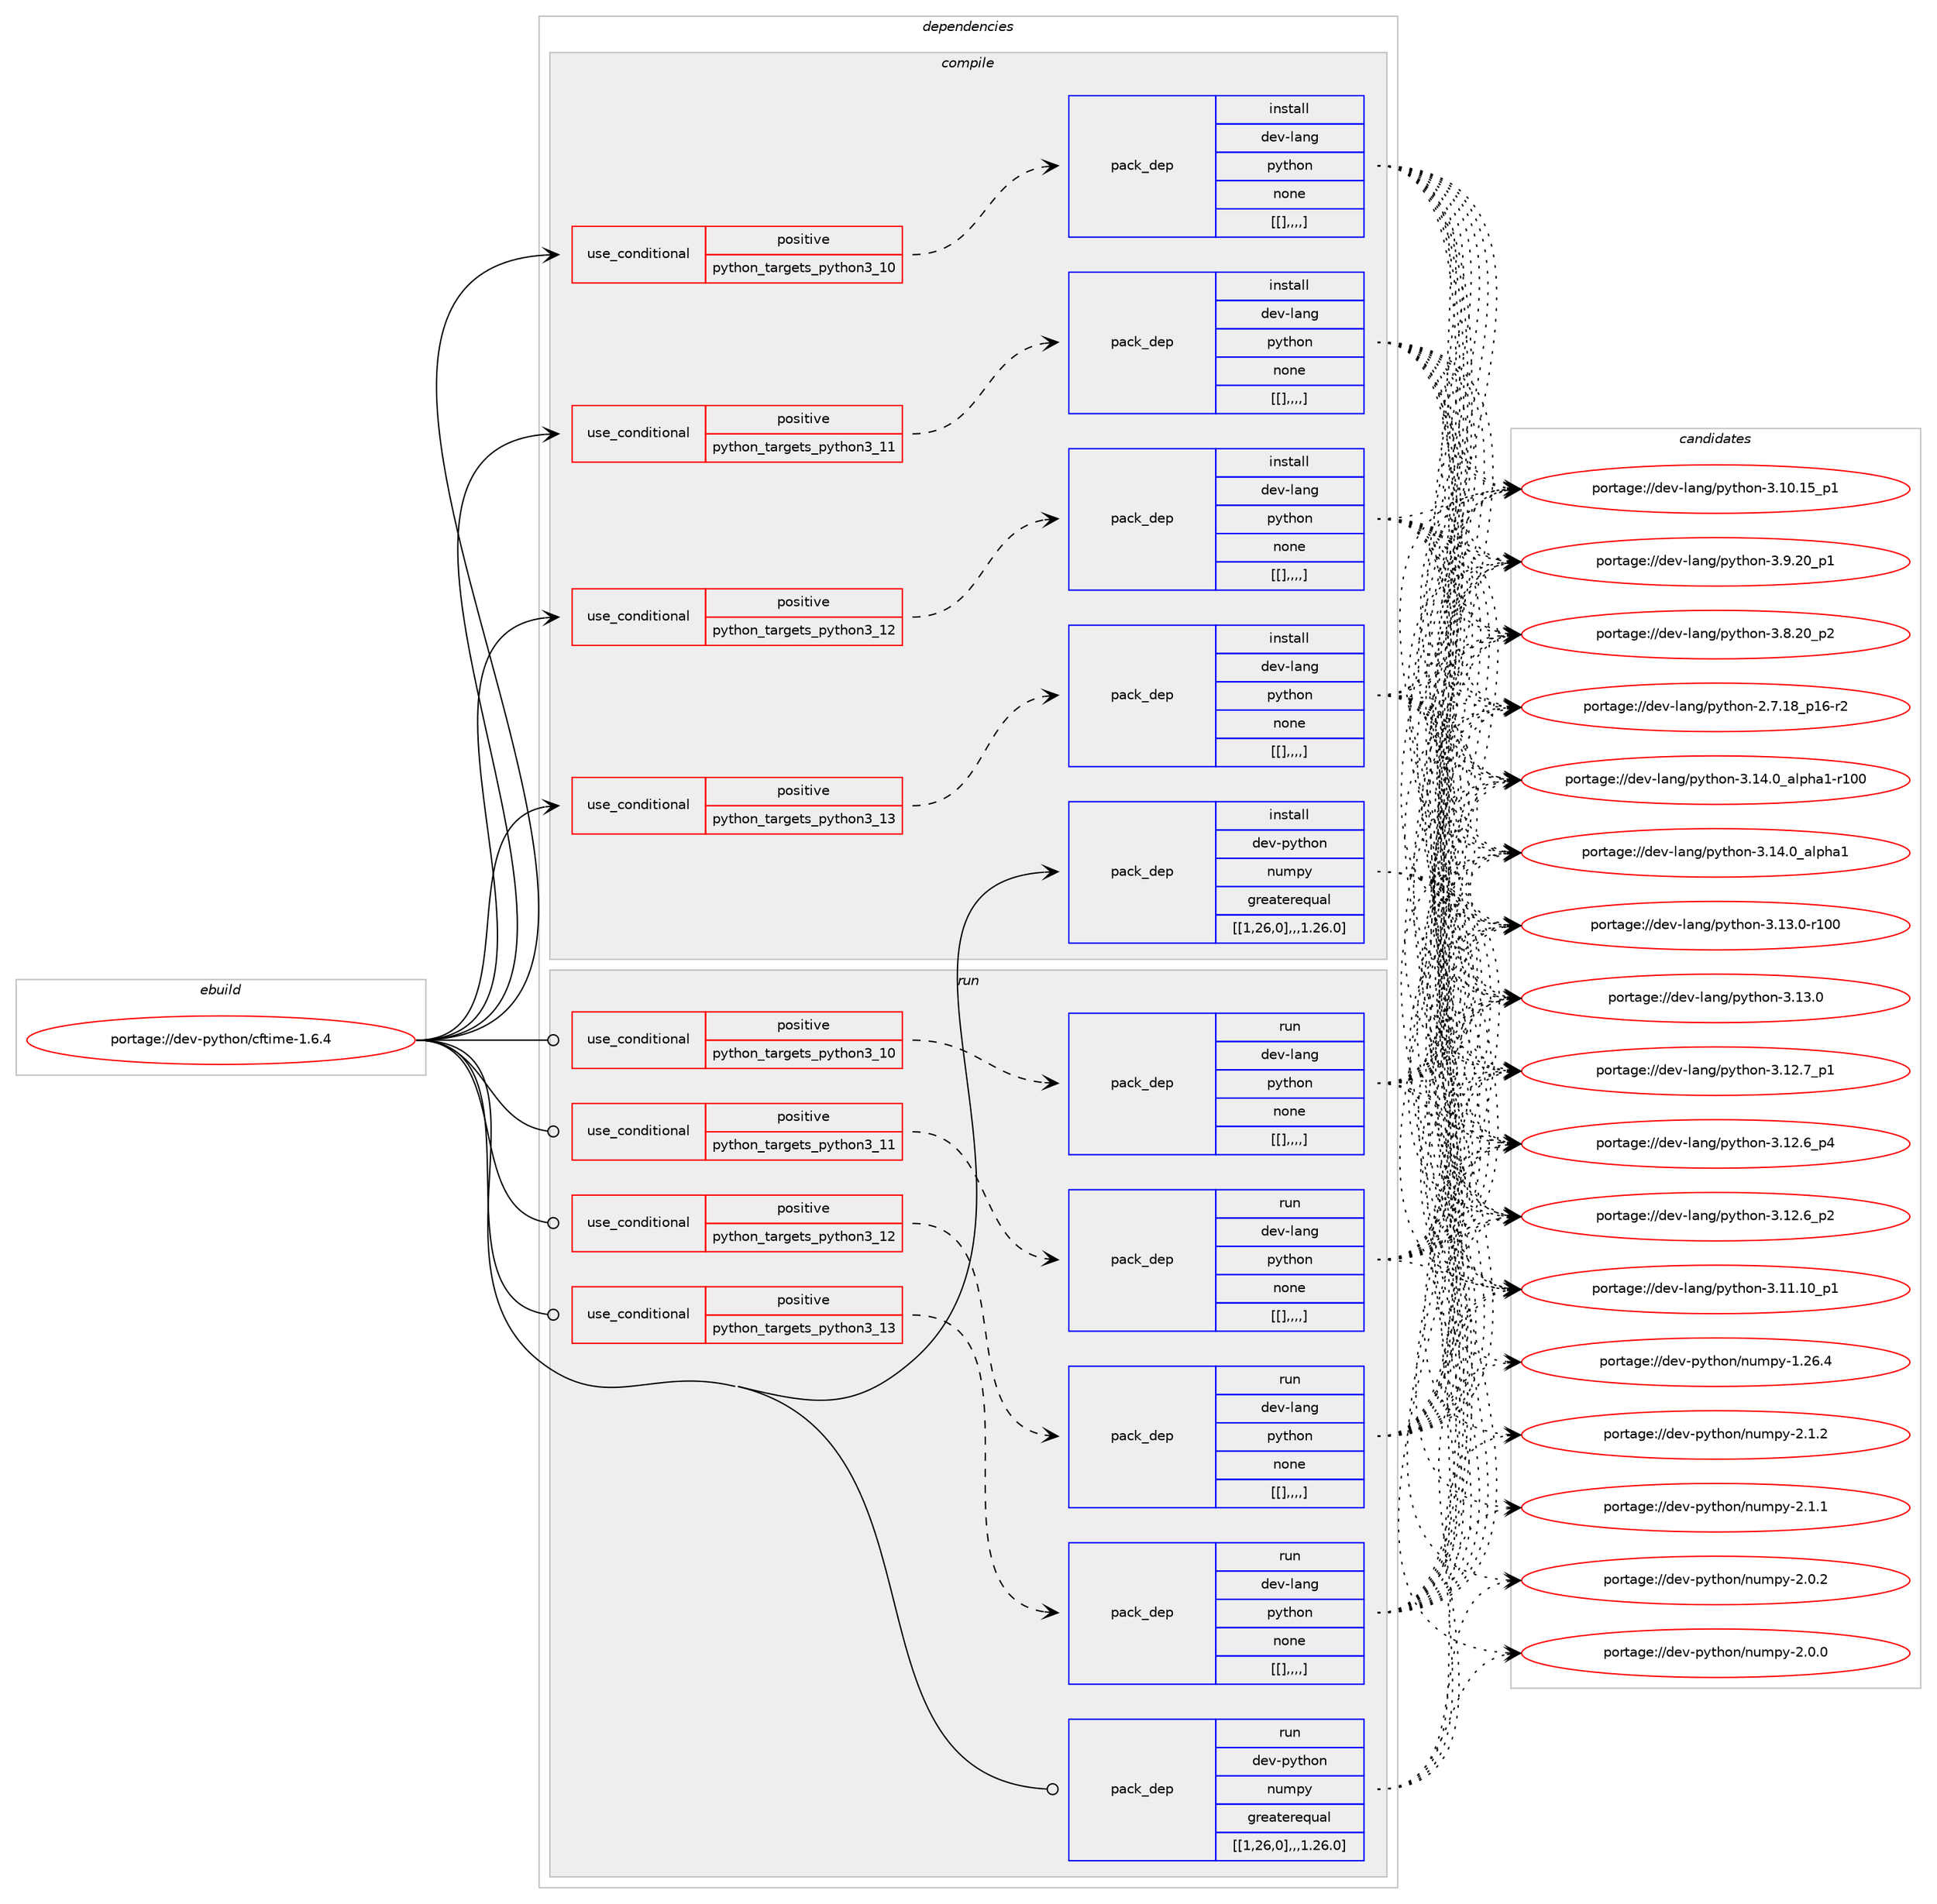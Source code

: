 digraph prolog {

# *************
# Graph options
# *************

newrank=true;
concentrate=true;
compound=true;
graph [rankdir=LR,fontname=Helvetica,fontsize=10,ranksep=1.5];#, ranksep=2.5, nodesep=0.2];
edge  [arrowhead=vee];
node  [fontname=Helvetica,fontsize=10];

# **********
# The ebuild
# **********

subgraph cluster_leftcol {
color=gray;
label=<<i>ebuild</i>>;
id [label="portage://dev-python/cftime-1.6.4", color=red, width=4, href="../dev-python/cftime-1.6.4.svg"];
}

# ****************
# The dependencies
# ****************

subgraph cluster_midcol {
color=gray;
label=<<i>dependencies</i>>;
subgraph cluster_compile {
fillcolor="#eeeeee";
style=filled;
label=<<i>compile</i>>;
subgraph cond33647 {
dependency148740 [label=<<TABLE BORDER="0" CELLBORDER="1" CELLSPACING="0" CELLPADDING="4"><TR><TD ROWSPAN="3" CELLPADDING="10">use_conditional</TD></TR><TR><TD>positive</TD></TR><TR><TD>python_targets_python3_10</TD></TR></TABLE>>, shape=none, color=red];
subgraph pack113788 {
dependency148758 [label=<<TABLE BORDER="0" CELLBORDER="1" CELLSPACING="0" CELLPADDING="4" WIDTH="220"><TR><TD ROWSPAN="6" CELLPADDING="30">pack_dep</TD></TR><TR><TD WIDTH="110">install</TD></TR><TR><TD>dev-lang</TD></TR><TR><TD>python</TD></TR><TR><TD>none</TD></TR><TR><TD>[[],,,,]</TD></TR></TABLE>>, shape=none, color=blue];
}
dependency148740:e -> dependency148758:w [weight=20,style="dashed",arrowhead="vee"];
}
id:e -> dependency148740:w [weight=20,style="solid",arrowhead="vee"];
subgraph cond33657 {
dependency148780 [label=<<TABLE BORDER="0" CELLBORDER="1" CELLSPACING="0" CELLPADDING="4"><TR><TD ROWSPAN="3" CELLPADDING="10">use_conditional</TD></TR><TR><TD>positive</TD></TR><TR><TD>python_targets_python3_11</TD></TR></TABLE>>, shape=none, color=red];
subgraph pack113812 {
dependency148805 [label=<<TABLE BORDER="0" CELLBORDER="1" CELLSPACING="0" CELLPADDING="4" WIDTH="220"><TR><TD ROWSPAN="6" CELLPADDING="30">pack_dep</TD></TR><TR><TD WIDTH="110">install</TD></TR><TR><TD>dev-lang</TD></TR><TR><TD>python</TD></TR><TR><TD>none</TD></TR><TR><TD>[[],,,,]</TD></TR></TABLE>>, shape=none, color=blue];
}
dependency148780:e -> dependency148805:w [weight=20,style="dashed",arrowhead="vee"];
}
id:e -> dependency148780:w [weight=20,style="solid",arrowhead="vee"];
subgraph cond33712 {
dependency148898 [label=<<TABLE BORDER="0" CELLBORDER="1" CELLSPACING="0" CELLPADDING="4"><TR><TD ROWSPAN="3" CELLPADDING="10">use_conditional</TD></TR><TR><TD>positive</TD></TR><TR><TD>python_targets_python3_12</TD></TR></TABLE>>, shape=none, color=red];
subgraph pack113885 {
dependency148932 [label=<<TABLE BORDER="0" CELLBORDER="1" CELLSPACING="0" CELLPADDING="4" WIDTH="220"><TR><TD ROWSPAN="6" CELLPADDING="30">pack_dep</TD></TR><TR><TD WIDTH="110">install</TD></TR><TR><TD>dev-lang</TD></TR><TR><TD>python</TD></TR><TR><TD>none</TD></TR><TR><TD>[[],,,,]</TD></TR></TABLE>>, shape=none, color=blue];
}
dependency148898:e -> dependency148932:w [weight=20,style="dashed",arrowhead="vee"];
}
id:e -> dependency148898:w [weight=20,style="solid",arrowhead="vee"];
subgraph cond33731 {
dependency148959 [label=<<TABLE BORDER="0" CELLBORDER="1" CELLSPACING="0" CELLPADDING="4"><TR><TD ROWSPAN="3" CELLPADDING="10">use_conditional</TD></TR><TR><TD>positive</TD></TR><TR><TD>python_targets_python3_13</TD></TR></TABLE>>, shape=none, color=red];
subgraph pack113911 {
dependency148965 [label=<<TABLE BORDER="0" CELLBORDER="1" CELLSPACING="0" CELLPADDING="4" WIDTH="220"><TR><TD ROWSPAN="6" CELLPADDING="30">pack_dep</TD></TR><TR><TD WIDTH="110">install</TD></TR><TR><TD>dev-lang</TD></TR><TR><TD>python</TD></TR><TR><TD>none</TD></TR><TR><TD>[[],,,,]</TD></TR></TABLE>>, shape=none, color=blue];
}
dependency148959:e -> dependency148965:w [weight=20,style="dashed",arrowhead="vee"];
}
id:e -> dependency148959:w [weight=20,style="solid",arrowhead="vee"];
subgraph pack113928 {
dependency149025 [label=<<TABLE BORDER="0" CELLBORDER="1" CELLSPACING="0" CELLPADDING="4" WIDTH="220"><TR><TD ROWSPAN="6" CELLPADDING="30">pack_dep</TD></TR><TR><TD WIDTH="110">install</TD></TR><TR><TD>dev-python</TD></TR><TR><TD>numpy</TD></TR><TR><TD>greaterequal</TD></TR><TR><TD>[[1,26,0],,,1.26.0]</TD></TR></TABLE>>, shape=none, color=blue];
}
id:e -> dependency149025:w [weight=20,style="solid",arrowhead="vee"];
}
subgraph cluster_compileandrun {
fillcolor="#eeeeee";
style=filled;
label=<<i>compile and run</i>>;
}
subgraph cluster_run {
fillcolor="#eeeeee";
style=filled;
label=<<i>run</i>>;
subgraph cond33767 {
dependency149038 [label=<<TABLE BORDER="0" CELLBORDER="1" CELLSPACING="0" CELLPADDING="4"><TR><TD ROWSPAN="3" CELLPADDING="10">use_conditional</TD></TR><TR><TD>positive</TD></TR><TR><TD>python_targets_python3_10</TD></TR></TABLE>>, shape=none, color=red];
subgraph pack113965 {
dependency149043 [label=<<TABLE BORDER="0" CELLBORDER="1" CELLSPACING="0" CELLPADDING="4" WIDTH="220"><TR><TD ROWSPAN="6" CELLPADDING="30">pack_dep</TD></TR><TR><TD WIDTH="110">run</TD></TR><TR><TD>dev-lang</TD></TR><TR><TD>python</TD></TR><TR><TD>none</TD></TR><TR><TD>[[],,,,]</TD></TR></TABLE>>, shape=none, color=blue];
}
dependency149038:e -> dependency149043:w [weight=20,style="dashed",arrowhead="vee"];
}
id:e -> dependency149038:w [weight=20,style="solid",arrowhead="odot"];
subgraph cond33794 {
dependency149154 [label=<<TABLE BORDER="0" CELLBORDER="1" CELLSPACING="0" CELLPADDING="4"><TR><TD ROWSPAN="3" CELLPADDING="10">use_conditional</TD></TR><TR><TD>positive</TD></TR><TR><TD>python_targets_python3_11</TD></TR></TABLE>>, shape=none, color=red];
subgraph pack114046 {
dependency149210 [label=<<TABLE BORDER="0" CELLBORDER="1" CELLSPACING="0" CELLPADDING="4" WIDTH="220"><TR><TD ROWSPAN="6" CELLPADDING="30">pack_dep</TD></TR><TR><TD WIDTH="110">run</TD></TR><TR><TD>dev-lang</TD></TR><TR><TD>python</TD></TR><TR><TD>none</TD></TR><TR><TD>[[],,,,]</TD></TR></TABLE>>, shape=none, color=blue];
}
dependency149154:e -> dependency149210:w [weight=20,style="dashed",arrowhead="vee"];
}
id:e -> dependency149154:w [weight=20,style="solid",arrowhead="odot"];
subgraph cond33854 {
dependency149280 [label=<<TABLE BORDER="0" CELLBORDER="1" CELLSPACING="0" CELLPADDING="4"><TR><TD ROWSPAN="3" CELLPADDING="10">use_conditional</TD></TR><TR><TD>positive</TD></TR><TR><TD>python_targets_python3_12</TD></TR></TABLE>>, shape=none, color=red];
subgraph pack114125 {
dependency149312 [label=<<TABLE BORDER="0" CELLBORDER="1" CELLSPACING="0" CELLPADDING="4" WIDTH="220"><TR><TD ROWSPAN="6" CELLPADDING="30">pack_dep</TD></TR><TR><TD WIDTH="110">run</TD></TR><TR><TD>dev-lang</TD></TR><TR><TD>python</TD></TR><TR><TD>none</TD></TR><TR><TD>[[],,,,]</TD></TR></TABLE>>, shape=none, color=blue];
}
dependency149280:e -> dependency149312:w [weight=20,style="dashed",arrowhead="vee"];
}
id:e -> dependency149280:w [weight=20,style="solid",arrowhead="odot"];
subgraph cond33882 {
dependency149363 [label=<<TABLE BORDER="0" CELLBORDER="1" CELLSPACING="0" CELLPADDING="4"><TR><TD ROWSPAN="3" CELLPADDING="10">use_conditional</TD></TR><TR><TD>positive</TD></TR><TR><TD>python_targets_python3_13</TD></TR></TABLE>>, shape=none, color=red];
subgraph pack114193 {
dependency149449 [label=<<TABLE BORDER="0" CELLBORDER="1" CELLSPACING="0" CELLPADDING="4" WIDTH="220"><TR><TD ROWSPAN="6" CELLPADDING="30">pack_dep</TD></TR><TR><TD WIDTH="110">run</TD></TR><TR><TD>dev-lang</TD></TR><TR><TD>python</TD></TR><TR><TD>none</TD></TR><TR><TD>[[],,,,]</TD></TR></TABLE>>, shape=none, color=blue];
}
dependency149363:e -> dependency149449:w [weight=20,style="dashed",arrowhead="vee"];
}
id:e -> dependency149363:w [weight=20,style="solid",arrowhead="odot"];
subgraph pack114245 {
dependency149486 [label=<<TABLE BORDER="0" CELLBORDER="1" CELLSPACING="0" CELLPADDING="4" WIDTH="220"><TR><TD ROWSPAN="6" CELLPADDING="30">pack_dep</TD></TR><TR><TD WIDTH="110">run</TD></TR><TR><TD>dev-python</TD></TR><TR><TD>numpy</TD></TR><TR><TD>greaterequal</TD></TR><TR><TD>[[1,26,0],,,1.26.0]</TD></TR></TABLE>>, shape=none, color=blue];
}
id:e -> dependency149486:w [weight=20,style="solid",arrowhead="odot"];
}
}

# **************
# The candidates
# **************

subgraph cluster_choices {
rank=same;
color=gray;
label=<<i>candidates</i>>;

subgraph choice114007 {
color=black;
nodesep=1;
choice100101118451089711010347112121116104111110455146495246489597108112104974945114494848 [label="portage://dev-lang/python-3.14.0_alpha1-r100", color=red, width=4,href="../dev-lang/python-3.14.0_alpha1-r100.svg"];
choice1001011184510897110103471121211161041111104551464952464895971081121049749 [label="portage://dev-lang/python-3.14.0_alpha1", color=red, width=4,href="../dev-lang/python-3.14.0_alpha1.svg"];
choice1001011184510897110103471121211161041111104551464951464845114494848 [label="portage://dev-lang/python-3.13.0-r100", color=red, width=4,href="../dev-lang/python-3.13.0-r100.svg"];
choice10010111845108971101034711212111610411111045514649514648 [label="portage://dev-lang/python-3.13.0", color=red, width=4,href="../dev-lang/python-3.13.0.svg"];
choice100101118451089711010347112121116104111110455146495046559511249 [label="portage://dev-lang/python-3.12.7_p1", color=red, width=4,href="../dev-lang/python-3.12.7_p1.svg"];
choice100101118451089711010347112121116104111110455146495046549511252 [label="portage://dev-lang/python-3.12.6_p4", color=red, width=4,href="../dev-lang/python-3.12.6_p4.svg"];
choice100101118451089711010347112121116104111110455146495046549511250 [label="portage://dev-lang/python-3.12.6_p2", color=red, width=4,href="../dev-lang/python-3.12.6_p2.svg"];
choice10010111845108971101034711212111610411111045514649494649489511249 [label="portage://dev-lang/python-3.11.10_p1", color=red, width=4,href="../dev-lang/python-3.11.10_p1.svg"];
choice10010111845108971101034711212111610411111045514649484649539511249 [label="portage://dev-lang/python-3.10.15_p1", color=red, width=4,href="../dev-lang/python-3.10.15_p1.svg"];
choice100101118451089711010347112121116104111110455146574650489511249 [label="portage://dev-lang/python-3.9.20_p1", color=red, width=4,href="../dev-lang/python-3.9.20_p1.svg"];
choice100101118451089711010347112121116104111110455146564650489511250 [label="portage://dev-lang/python-3.8.20_p2", color=red, width=4,href="../dev-lang/python-3.8.20_p2.svg"];
choice100101118451089711010347112121116104111110455046554649569511249544511450 [label="portage://dev-lang/python-2.7.18_p16-r2", color=red, width=4,href="../dev-lang/python-2.7.18_p16-r2.svg"];
dependency148758:e -> choice100101118451089711010347112121116104111110455146495246489597108112104974945114494848:w [style=dotted,weight="100"];
dependency148758:e -> choice1001011184510897110103471121211161041111104551464952464895971081121049749:w [style=dotted,weight="100"];
dependency148758:e -> choice1001011184510897110103471121211161041111104551464951464845114494848:w [style=dotted,weight="100"];
dependency148758:e -> choice10010111845108971101034711212111610411111045514649514648:w [style=dotted,weight="100"];
dependency148758:e -> choice100101118451089711010347112121116104111110455146495046559511249:w [style=dotted,weight="100"];
dependency148758:e -> choice100101118451089711010347112121116104111110455146495046549511252:w [style=dotted,weight="100"];
dependency148758:e -> choice100101118451089711010347112121116104111110455146495046549511250:w [style=dotted,weight="100"];
dependency148758:e -> choice10010111845108971101034711212111610411111045514649494649489511249:w [style=dotted,weight="100"];
dependency148758:e -> choice10010111845108971101034711212111610411111045514649484649539511249:w [style=dotted,weight="100"];
dependency148758:e -> choice100101118451089711010347112121116104111110455146574650489511249:w [style=dotted,weight="100"];
dependency148758:e -> choice100101118451089711010347112121116104111110455146564650489511250:w [style=dotted,weight="100"];
dependency148758:e -> choice100101118451089711010347112121116104111110455046554649569511249544511450:w [style=dotted,weight="100"];
}
subgraph choice114050 {
color=black;
nodesep=1;
choice100101118451089711010347112121116104111110455146495246489597108112104974945114494848 [label="portage://dev-lang/python-3.14.0_alpha1-r100", color=red, width=4,href="../dev-lang/python-3.14.0_alpha1-r100.svg"];
choice1001011184510897110103471121211161041111104551464952464895971081121049749 [label="portage://dev-lang/python-3.14.0_alpha1", color=red, width=4,href="../dev-lang/python-3.14.0_alpha1.svg"];
choice1001011184510897110103471121211161041111104551464951464845114494848 [label="portage://dev-lang/python-3.13.0-r100", color=red, width=4,href="../dev-lang/python-3.13.0-r100.svg"];
choice10010111845108971101034711212111610411111045514649514648 [label="portage://dev-lang/python-3.13.0", color=red, width=4,href="../dev-lang/python-3.13.0.svg"];
choice100101118451089711010347112121116104111110455146495046559511249 [label="portage://dev-lang/python-3.12.7_p1", color=red, width=4,href="../dev-lang/python-3.12.7_p1.svg"];
choice100101118451089711010347112121116104111110455146495046549511252 [label="portage://dev-lang/python-3.12.6_p4", color=red, width=4,href="../dev-lang/python-3.12.6_p4.svg"];
choice100101118451089711010347112121116104111110455146495046549511250 [label="portage://dev-lang/python-3.12.6_p2", color=red, width=4,href="../dev-lang/python-3.12.6_p2.svg"];
choice10010111845108971101034711212111610411111045514649494649489511249 [label="portage://dev-lang/python-3.11.10_p1", color=red, width=4,href="../dev-lang/python-3.11.10_p1.svg"];
choice10010111845108971101034711212111610411111045514649484649539511249 [label="portage://dev-lang/python-3.10.15_p1", color=red, width=4,href="../dev-lang/python-3.10.15_p1.svg"];
choice100101118451089711010347112121116104111110455146574650489511249 [label="portage://dev-lang/python-3.9.20_p1", color=red, width=4,href="../dev-lang/python-3.9.20_p1.svg"];
choice100101118451089711010347112121116104111110455146564650489511250 [label="portage://dev-lang/python-3.8.20_p2", color=red, width=4,href="../dev-lang/python-3.8.20_p2.svg"];
choice100101118451089711010347112121116104111110455046554649569511249544511450 [label="portage://dev-lang/python-2.7.18_p16-r2", color=red, width=4,href="../dev-lang/python-2.7.18_p16-r2.svg"];
dependency148805:e -> choice100101118451089711010347112121116104111110455146495246489597108112104974945114494848:w [style=dotted,weight="100"];
dependency148805:e -> choice1001011184510897110103471121211161041111104551464952464895971081121049749:w [style=dotted,weight="100"];
dependency148805:e -> choice1001011184510897110103471121211161041111104551464951464845114494848:w [style=dotted,weight="100"];
dependency148805:e -> choice10010111845108971101034711212111610411111045514649514648:w [style=dotted,weight="100"];
dependency148805:e -> choice100101118451089711010347112121116104111110455146495046559511249:w [style=dotted,weight="100"];
dependency148805:e -> choice100101118451089711010347112121116104111110455146495046549511252:w [style=dotted,weight="100"];
dependency148805:e -> choice100101118451089711010347112121116104111110455146495046549511250:w [style=dotted,weight="100"];
dependency148805:e -> choice10010111845108971101034711212111610411111045514649494649489511249:w [style=dotted,weight="100"];
dependency148805:e -> choice10010111845108971101034711212111610411111045514649484649539511249:w [style=dotted,weight="100"];
dependency148805:e -> choice100101118451089711010347112121116104111110455146574650489511249:w [style=dotted,weight="100"];
dependency148805:e -> choice100101118451089711010347112121116104111110455146564650489511250:w [style=dotted,weight="100"];
dependency148805:e -> choice100101118451089711010347112121116104111110455046554649569511249544511450:w [style=dotted,weight="100"];
}
subgraph choice114072 {
color=black;
nodesep=1;
choice100101118451089711010347112121116104111110455146495246489597108112104974945114494848 [label="portage://dev-lang/python-3.14.0_alpha1-r100", color=red, width=4,href="../dev-lang/python-3.14.0_alpha1-r100.svg"];
choice1001011184510897110103471121211161041111104551464952464895971081121049749 [label="portage://dev-lang/python-3.14.0_alpha1", color=red, width=4,href="../dev-lang/python-3.14.0_alpha1.svg"];
choice1001011184510897110103471121211161041111104551464951464845114494848 [label="portage://dev-lang/python-3.13.0-r100", color=red, width=4,href="../dev-lang/python-3.13.0-r100.svg"];
choice10010111845108971101034711212111610411111045514649514648 [label="portage://dev-lang/python-3.13.0", color=red, width=4,href="../dev-lang/python-3.13.0.svg"];
choice100101118451089711010347112121116104111110455146495046559511249 [label="portage://dev-lang/python-3.12.7_p1", color=red, width=4,href="../dev-lang/python-3.12.7_p1.svg"];
choice100101118451089711010347112121116104111110455146495046549511252 [label="portage://dev-lang/python-3.12.6_p4", color=red, width=4,href="../dev-lang/python-3.12.6_p4.svg"];
choice100101118451089711010347112121116104111110455146495046549511250 [label="portage://dev-lang/python-3.12.6_p2", color=red, width=4,href="../dev-lang/python-3.12.6_p2.svg"];
choice10010111845108971101034711212111610411111045514649494649489511249 [label="portage://dev-lang/python-3.11.10_p1", color=red, width=4,href="../dev-lang/python-3.11.10_p1.svg"];
choice10010111845108971101034711212111610411111045514649484649539511249 [label="portage://dev-lang/python-3.10.15_p1", color=red, width=4,href="../dev-lang/python-3.10.15_p1.svg"];
choice100101118451089711010347112121116104111110455146574650489511249 [label="portage://dev-lang/python-3.9.20_p1", color=red, width=4,href="../dev-lang/python-3.9.20_p1.svg"];
choice100101118451089711010347112121116104111110455146564650489511250 [label="portage://dev-lang/python-3.8.20_p2", color=red, width=4,href="../dev-lang/python-3.8.20_p2.svg"];
choice100101118451089711010347112121116104111110455046554649569511249544511450 [label="portage://dev-lang/python-2.7.18_p16-r2", color=red, width=4,href="../dev-lang/python-2.7.18_p16-r2.svg"];
dependency148932:e -> choice100101118451089711010347112121116104111110455146495246489597108112104974945114494848:w [style=dotted,weight="100"];
dependency148932:e -> choice1001011184510897110103471121211161041111104551464952464895971081121049749:w [style=dotted,weight="100"];
dependency148932:e -> choice1001011184510897110103471121211161041111104551464951464845114494848:w [style=dotted,weight="100"];
dependency148932:e -> choice10010111845108971101034711212111610411111045514649514648:w [style=dotted,weight="100"];
dependency148932:e -> choice100101118451089711010347112121116104111110455146495046559511249:w [style=dotted,weight="100"];
dependency148932:e -> choice100101118451089711010347112121116104111110455146495046549511252:w [style=dotted,weight="100"];
dependency148932:e -> choice100101118451089711010347112121116104111110455146495046549511250:w [style=dotted,weight="100"];
dependency148932:e -> choice10010111845108971101034711212111610411111045514649494649489511249:w [style=dotted,weight="100"];
dependency148932:e -> choice10010111845108971101034711212111610411111045514649484649539511249:w [style=dotted,weight="100"];
dependency148932:e -> choice100101118451089711010347112121116104111110455146574650489511249:w [style=dotted,weight="100"];
dependency148932:e -> choice100101118451089711010347112121116104111110455146564650489511250:w [style=dotted,weight="100"];
dependency148932:e -> choice100101118451089711010347112121116104111110455046554649569511249544511450:w [style=dotted,weight="100"];
}
subgraph choice114150 {
color=black;
nodesep=1;
choice100101118451089711010347112121116104111110455146495246489597108112104974945114494848 [label="portage://dev-lang/python-3.14.0_alpha1-r100", color=red, width=4,href="../dev-lang/python-3.14.0_alpha1-r100.svg"];
choice1001011184510897110103471121211161041111104551464952464895971081121049749 [label="portage://dev-lang/python-3.14.0_alpha1", color=red, width=4,href="../dev-lang/python-3.14.0_alpha1.svg"];
choice1001011184510897110103471121211161041111104551464951464845114494848 [label="portage://dev-lang/python-3.13.0-r100", color=red, width=4,href="../dev-lang/python-3.13.0-r100.svg"];
choice10010111845108971101034711212111610411111045514649514648 [label="portage://dev-lang/python-3.13.0", color=red, width=4,href="../dev-lang/python-3.13.0.svg"];
choice100101118451089711010347112121116104111110455146495046559511249 [label="portage://dev-lang/python-3.12.7_p1", color=red, width=4,href="../dev-lang/python-3.12.7_p1.svg"];
choice100101118451089711010347112121116104111110455146495046549511252 [label="portage://dev-lang/python-3.12.6_p4", color=red, width=4,href="../dev-lang/python-3.12.6_p4.svg"];
choice100101118451089711010347112121116104111110455146495046549511250 [label="portage://dev-lang/python-3.12.6_p2", color=red, width=4,href="../dev-lang/python-3.12.6_p2.svg"];
choice10010111845108971101034711212111610411111045514649494649489511249 [label="portage://dev-lang/python-3.11.10_p1", color=red, width=4,href="../dev-lang/python-3.11.10_p1.svg"];
choice10010111845108971101034711212111610411111045514649484649539511249 [label="portage://dev-lang/python-3.10.15_p1", color=red, width=4,href="../dev-lang/python-3.10.15_p1.svg"];
choice100101118451089711010347112121116104111110455146574650489511249 [label="portage://dev-lang/python-3.9.20_p1", color=red, width=4,href="../dev-lang/python-3.9.20_p1.svg"];
choice100101118451089711010347112121116104111110455146564650489511250 [label="portage://dev-lang/python-3.8.20_p2", color=red, width=4,href="../dev-lang/python-3.8.20_p2.svg"];
choice100101118451089711010347112121116104111110455046554649569511249544511450 [label="portage://dev-lang/python-2.7.18_p16-r2", color=red, width=4,href="../dev-lang/python-2.7.18_p16-r2.svg"];
dependency148965:e -> choice100101118451089711010347112121116104111110455146495246489597108112104974945114494848:w [style=dotted,weight="100"];
dependency148965:e -> choice1001011184510897110103471121211161041111104551464952464895971081121049749:w [style=dotted,weight="100"];
dependency148965:e -> choice1001011184510897110103471121211161041111104551464951464845114494848:w [style=dotted,weight="100"];
dependency148965:e -> choice10010111845108971101034711212111610411111045514649514648:w [style=dotted,weight="100"];
dependency148965:e -> choice100101118451089711010347112121116104111110455146495046559511249:w [style=dotted,weight="100"];
dependency148965:e -> choice100101118451089711010347112121116104111110455146495046549511252:w [style=dotted,weight="100"];
dependency148965:e -> choice100101118451089711010347112121116104111110455146495046549511250:w [style=dotted,weight="100"];
dependency148965:e -> choice10010111845108971101034711212111610411111045514649494649489511249:w [style=dotted,weight="100"];
dependency148965:e -> choice10010111845108971101034711212111610411111045514649484649539511249:w [style=dotted,weight="100"];
dependency148965:e -> choice100101118451089711010347112121116104111110455146574650489511249:w [style=dotted,weight="100"];
dependency148965:e -> choice100101118451089711010347112121116104111110455146564650489511250:w [style=dotted,weight="100"];
dependency148965:e -> choice100101118451089711010347112121116104111110455046554649569511249544511450:w [style=dotted,weight="100"];
}
subgraph choice114228 {
color=black;
nodesep=1;
choice1001011184511212111610411111047110117109112121455046494650 [label="portage://dev-python/numpy-2.1.2", color=red, width=4,href="../dev-python/numpy-2.1.2.svg"];
choice1001011184511212111610411111047110117109112121455046494649 [label="portage://dev-python/numpy-2.1.1", color=red, width=4,href="../dev-python/numpy-2.1.1.svg"];
choice1001011184511212111610411111047110117109112121455046484650 [label="portage://dev-python/numpy-2.0.2", color=red, width=4,href="../dev-python/numpy-2.0.2.svg"];
choice1001011184511212111610411111047110117109112121455046484648 [label="portage://dev-python/numpy-2.0.0", color=red, width=4,href="../dev-python/numpy-2.0.0.svg"];
choice100101118451121211161041111104711011710911212145494650544652 [label="portage://dev-python/numpy-1.26.4", color=red, width=4,href="../dev-python/numpy-1.26.4.svg"];
dependency149025:e -> choice1001011184511212111610411111047110117109112121455046494650:w [style=dotted,weight="100"];
dependency149025:e -> choice1001011184511212111610411111047110117109112121455046494649:w [style=dotted,weight="100"];
dependency149025:e -> choice1001011184511212111610411111047110117109112121455046484650:w [style=dotted,weight="100"];
dependency149025:e -> choice1001011184511212111610411111047110117109112121455046484648:w [style=dotted,weight="100"];
dependency149025:e -> choice100101118451121211161041111104711011710911212145494650544652:w [style=dotted,weight="100"];
}
subgraph choice114242 {
color=black;
nodesep=1;
choice100101118451089711010347112121116104111110455146495246489597108112104974945114494848 [label="portage://dev-lang/python-3.14.0_alpha1-r100", color=red, width=4,href="../dev-lang/python-3.14.0_alpha1-r100.svg"];
choice1001011184510897110103471121211161041111104551464952464895971081121049749 [label="portage://dev-lang/python-3.14.0_alpha1", color=red, width=4,href="../dev-lang/python-3.14.0_alpha1.svg"];
choice1001011184510897110103471121211161041111104551464951464845114494848 [label="portage://dev-lang/python-3.13.0-r100", color=red, width=4,href="../dev-lang/python-3.13.0-r100.svg"];
choice10010111845108971101034711212111610411111045514649514648 [label="portage://dev-lang/python-3.13.0", color=red, width=4,href="../dev-lang/python-3.13.0.svg"];
choice100101118451089711010347112121116104111110455146495046559511249 [label="portage://dev-lang/python-3.12.7_p1", color=red, width=4,href="../dev-lang/python-3.12.7_p1.svg"];
choice100101118451089711010347112121116104111110455146495046549511252 [label="portage://dev-lang/python-3.12.6_p4", color=red, width=4,href="../dev-lang/python-3.12.6_p4.svg"];
choice100101118451089711010347112121116104111110455146495046549511250 [label="portage://dev-lang/python-3.12.6_p2", color=red, width=4,href="../dev-lang/python-3.12.6_p2.svg"];
choice10010111845108971101034711212111610411111045514649494649489511249 [label="portage://dev-lang/python-3.11.10_p1", color=red, width=4,href="../dev-lang/python-3.11.10_p1.svg"];
choice10010111845108971101034711212111610411111045514649484649539511249 [label="portage://dev-lang/python-3.10.15_p1", color=red, width=4,href="../dev-lang/python-3.10.15_p1.svg"];
choice100101118451089711010347112121116104111110455146574650489511249 [label="portage://dev-lang/python-3.9.20_p1", color=red, width=4,href="../dev-lang/python-3.9.20_p1.svg"];
choice100101118451089711010347112121116104111110455146564650489511250 [label="portage://dev-lang/python-3.8.20_p2", color=red, width=4,href="../dev-lang/python-3.8.20_p2.svg"];
choice100101118451089711010347112121116104111110455046554649569511249544511450 [label="portage://dev-lang/python-2.7.18_p16-r2", color=red, width=4,href="../dev-lang/python-2.7.18_p16-r2.svg"];
dependency149043:e -> choice100101118451089711010347112121116104111110455146495246489597108112104974945114494848:w [style=dotted,weight="100"];
dependency149043:e -> choice1001011184510897110103471121211161041111104551464952464895971081121049749:w [style=dotted,weight="100"];
dependency149043:e -> choice1001011184510897110103471121211161041111104551464951464845114494848:w [style=dotted,weight="100"];
dependency149043:e -> choice10010111845108971101034711212111610411111045514649514648:w [style=dotted,weight="100"];
dependency149043:e -> choice100101118451089711010347112121116104111110455146495046559511249:w [style=dotted,weight="100"];
dependency149043:e -> choice100101118451089711010347112121116104111110455146495046549511252:w [style=dotted,weight="100"];
dependency149043:e -> choice100101118451089711010347112121116104111110455146495046549511250:w [style=dotted,weight="100"];
dependency149043:e -> choice10010111845108971101034711212111610411111045514649494649489511249:w [style=dotted,weight="100"];
dependency149043:e -> choice10010111845108971101034711212111610411111045514649484649539511249:w [style=dotted,weight="100"];
dependency149043:e -> choice100101118451089711010347112121116104111110455146574650489511249:w [style=dotted,weight="100"];
dependency149043:e -> choice100101118451089711010347112121116104111110455146564650489511250:w [style=dotted,weight="100"];
dependency149043:e -> choice100101118451089711010347112121116104111110455046554649569511249544511450:w [style=dotted,weight="100"];
}
subgraph choice114249 {
color=black;
nodesep=1;
choice100101118451089711010347112121116104111110455146495246489597108112104974945114494848 [label="portage://dev-lang/python-3.14.0_alpha1-r100", color=red, width=4,href="../dev-lang/python-3.14.0_alpha1-r100.svg"];
choice1001011184510897110103471121211161041111104551464952464895971081121049749 [label="portage://dev-lang/python-3.14.0_alpha1", color=red, width=4,href="../dev-lang/python-3.14.0_alpha1.svg"];
choice1001011184510897110103471121211161041111104551464951464845114494848 [label="portage://dev-lang/python-3.13.0-r100", color=red, width=4,href="../dev-lang/python-3.13.0-r100.svg"];
choice10010111845108971101034711212111610411111045514649514648 [label="portage://dev-lang/python-3.13.0", color=red, width=4,href="../dev-lang/python-3.13.0.svg"];
choice100101118451089711010347112121116104111110455146495046559511249 [label="portage://dev-lang/python-3.12.7_p1", color=red, width=4,href="../dev-lang/python-3.12.7_p1.svg"];
choice100101118451089711010347112121116104111110455146495046549511252 [label="portage://dev-lang/python-3.12.6_p4", color=red, width=4,href="../dev-lang/python-3.12.6_p4.svg"];
choice100101118451089711010347112121116104111110455146495046549511250 [label="portage://dev-lang/python-3.12.6_p2", color=red, width=4,href="../dev-lang/python-3.12.6_p2.svg"];
choice10010111845108971101034711212111610411111045514649494649489511249 [label="portage://dev-lang/python-3.11.10_p1", color=red, width=4,href="../dev-lang/python-3.11.10_p1.svg"];
choice10010111845108971101034711212111610411111045514649484649539511249 [label="portage://dev-lang/python-3.10.15_p1", color=red, width=4,href="../dev-lang/python-3.10.15_p1.svg"];
choice100101118451089711010347112121116104111110455146574650489511249 [label="portage://dev-lang/python-3.9.20_p1", color=red, width=4,href="../dev-lang/python-3.9.20_p1.svg"];
choice100101118451089711010347112121116104111110455146564650489511250 [label="portage://dev-lang/python-3.8.20_p2", color=red, width=4,href="../dev-lang/python-3.8.20_p2.svg"];
choice100101118451089711010347112121116104111110455046554649569511249544511450 [label="portage://dev-lang/python-2.7.18_p16-r2", color=red, width=4,href="../dev-lang/python-2.7.18_p16-r2.svg"];
dependency149210:e -> choice100101118451089711010347112121116104111110455146495246489597108112104974945114494848:w [style=dotted,weight="100"];
dependency149210:e -> choice1001011184510897110103471121211161041111104551464952464895971081121049749:w [style=dotted,weight="100"];
dependency149210:e -> choice1001011184510897110103471121211161041111104551464951464845114494848:w [style=dotted,weight="100"];
dependency149210:e -> choice10010111845108971101034711212111610411111045514649514648:w [style=dotted,weight="100"];
dependency149210:e -> choice100101118451089711010347112121116104111110455146495046559511249:w [style=dotted,weight="100"];
dependency149210:e -> choice100101118451089711010347112121116104111110455146495046549511252:w [style=dotted,weight="100"];
dependency149210:e -> choice100101118451089711010347112121116104111110455146495046549511250:w [style=dotted,weight="100"];
dependency149210:e -> choice10010111845108971101034711212111610411111045514649494649489511249:w [style=dotted,weight="100"];
dependency149210:e -> choice10010111845108971101034711212111610411111045514649484649539511249:w [style=dotted,weight="100"];
dependency149210:e -> choice100101118451089711010347112121116104111110455146574650489511249:w [style=dotted,weight="100"];
dependency149210:e -> choice100101118451089711010347112121116104111110455146564650489511250:w [style=dotted,weight="100"];
dependency149210:e -> choice100101118451089711010347112121116104111110455046554649569511249544511450:w [style=dotted,weight="100"];
}
subgraph choice114260 {
color=black;
nodesep=1;
choice100101118451089711010347112121116104111110455146495246489597108112104974945114494848 [label="portage://dev-lang/python-3.14.0_alpha1-r100", color=red, width=4,href="../dev-lang/python-3.14.0_alpha1-r100.svg"];
choice1001011184510897110103471121211161041111104551464952464895971081121049749 [label="portage://dev-lang/python-3.14.0_alpha1", color=red, width=4,href="../dev-lang/python-3.14.0_alpha1.svg"];
choice1001011184510897110103471121211161041111104551464951464845114494848 [label="portage://dev-lang/python-3.13.0-r100", color=red, width=4,href="../dev-lang/python-3.13.0-r100.svg"];
choice10010111845108971101034711212111610411111045514649514648 [label="portage://dev-lang/python-3.13.0", color=red, width=4,href="../dev-lang/python-3.13.0.svg"];
choice100101118451089711010347112121116104111110455146495046559511249 [label="portage://dev-lang/python-3.12.7_p1", color=red, width=4,href="../dev-lang/python-3.12.7_p1.svg"];
choice100101118451089711010347112121116104111110455146495046549511252 [label="portage://dev-lang/python-3.12.6_p4", color=red, width=4,href="../dev-lang/python-3.12.6_p4.svg"];
choice100101118451089711010347112121116104111110455146495046549511250 [label="portage://dev-lang/python-3.12.6_p2", color=red, width=4,href="../dev-lang/python-3.12.6_p2.svg"];
choice10010111845108971101034711212111610411111045514649494649489511249 [label="portage://dev-lang/python-3.11.10_p1", color=red, width=4,href="../dev-lang/python-3.11.10_p1.svg"];
choice10010111845108971101034711212111610411111045514649484649539511249 [label="portage://dev-lang/python-3.10.15_p1", color=red, width=4,href="../dev-lang/python-3.10.15_p1.svg"];
choice100101118451089711010347112121116104111110455146574650489511249 [label="portage://dev-lang/python-3.9.20_p1", color=red, width=4,href="../dev-lang/python-3.9.20_p1.svg"];
choice100101118451089711010347112121116104111110455146564650489511250 [label="portage://dev-lang/python-3.8.20_p2", color=red, width=4,href="../dev-lang/python-3.8.20_p2.svg"];
choice100101118451089711010347112121116104111110455046554649569511249544511450 [label="portage://dev-lang/python-2.7.18_p16-r2", color=red, width=4,href="../dev-lang/python-2.7.18_p16-r2.svg"];
dependency149312:e -> choice100101118451089711010347112121116104111110455146495246489597108112104974945114494848:w [style=dotted,weight="100"];
dependency149312:e -> choice1001011184510897110103471121211161041111104551464952464895971081121049749:w [style=dotted,weight="100"];
dependency149312:e -> choice1001011184510897110103471121211161041111104551464951464845114494848:w [style=dotted,weight="100"];
dependency149312:e -> choice10010111845108971101034711212111610411111045514649514648:w [style=dotted,weight="100"];
dependency149312:e -> choice100101118451089711010347112121116104111110455146495046559511249:w [style=dotted,weight="100"];
dependency149312:e -> choice100101118451089711010347112121116104111110455146495046549511252:w [style=dotted,weight="100"];
dependency149312:e -> choice100101118451089711010347112121116104111110455146495046549511250:w [style=dotted,weight="100"];
dependency149312:e -> choice10010111845108971101034711212111610411111045514649494649489511249:w [style=dotted,weight="100"];
dependency149312:e -> choice10010111845108971101034711212111610411111045514649484649539511249:w [style=dotted,weight="100"];
dependency149312:e -> choice100101118451089711010347112121116104111110455146574650489511249:w [style=dotted,weight="100"];
dependency149312:e -> choice100101118451089711010347112121116104111110455146564650489511250:w [style=dotted,weight="100"];
dependency149312:e -> choice100101118451089711010347112121116104111110455046554649569511249544511450:w [style=dotted,weight="100"];
}
subgraph choice114279 {
color=black;
nodesep=1;
choice100101118451089711010347112121116104111110455146495246489597108112104974945114494848 [label="portage://dev-lang/python-3.14.0_alpha1-r100", color=red, width=4,href="../dev-lang/python-3.14.0_alpha1-r100.svg"];
choice1001011184510897110103471121211161041111104551464952464895971081121049749 [label="portage://dev-lang/python-3.14.0_alpha1", color=red, width=4,href="../dev-lang/python-3.14.0_alpha1.svg"];
choice1001011184510897110103471121211161041111104551464951464845114494848 [label="portage://dev-lang/python-3.13.0-r100", color=red, width=4,href="../dev-lang/python-3.13.0-r100.svg"];
choice10010111845108971101034711212111610411111045514649514648 [label="portage://dev-lang/python-3.13.0", color=red, width=4,href="../dev-lang/python-3.13.0.svg"];
choice100101118451089711010347112121116104111110455146495046559511249 [label="portage://dev-lang/python-3.12.7_p1", color=red, width=4,href="../dev-lang/python-3.12.7_p1.svg"];
choice100101118451089711010347112121116104111110455146495046549511252 [label="portage://dev-lang/python-3.12.6_p4", color=red, width=4,href="../dev-lang/python-3.12.6_p4.svg"];
choice100101118451089711010347112121116104111110455146495046549511250 [label="portage://dev-lang/python-3.12.6_p2", color=red, width=4,href="../dev-lang/python-3.12.6_p2.svg"];
choice10010111845108971101034711212111610411111045514649494649489511249 [label="portage://dev-lang/python-3.11.10_p1", color=red, width=4,href="../dev-lang/python-3.11.10_p1.svg"];
choice10010111845108971101034711212111610411111045514649484649539511249 [label="portage://dev-lang/python-3.10.15_p1", color=red, width=4,href="../dev-lang/python-3.10.15_p1.svg"];
choice100101118451089711010347112121116104111110455146574650489511249 [label="portage://dev-lang/python-3.9.20_p1", color=red, width=4,href="../dev-lang/python-3.9.20_p1.svg"];
choice100101118451089711010347112121116104111110455146564650489511250 [label="portage://dev-lang/python-3.8.20_p2", color=red, width=4,href="../dev-lang/python-3.8.20_p2.svg"];
choice100101118451089711010347112121116104111110455046554649569511249544511450 [label="portage://dev-lang/python-2.7.18_p16-r2", color=red, width=4,href="../dev-lang/python-2.7.18_p16-r2.svg"];
dependency149449:e -> choice100101118451089711010347112121116104111110455146495246489597108112104974945114494848:w [style=dotted,weight="100"];
dependency149449:e -> choice1001011184510897110103471121211161041111104551464952464895971081121049749:w [style=dotted,weight="100"];
dependency149449:e -> choice1001011184510897110103471121211161041111104551464951464845114494848:w [style=dotted,weight="100"];
dependency149449:e -> choice10010111845108971101034711212111610411111045514649514648:w [style=dotted,weight="100"];
dependency149449:e -> choice100101118451089711010347112121116104111110455146495046559511249:w [style=dotted,weight="100"];
dependency149449:e -> choice100101118451089711010347112121116104111110455146495046549511252:w [style=dotted,weight="100"];
dependency149449:e -> choice100101118451089711010347112121116104111110455146495046549511250:w [style=dotted,weight="100"];
dependency149449:e -> choice10010111845108971101034711212111610411111045514649494649489511249:w [style=dotted,weight="100"];
dependency149449:e -> choice10010111845108971101034711212111610411111045514649484649539511249:w [style=dotted,weight="100"];
dependency149449:e -> choice100101118451089711010347112121116104111110455146574650489511249:w [style=dotted,weight="100"];
dependency149449:e -> choice100101118451089711010347112121116104111110455146564650489511250:w [style=dotted,weight="100"];
dependency149449:e -> choice100101118451089711010347112121116104111110455046554649569511249544511450:w [style=dotted,weight="100"];
}
subgraph choice114324 {
color=black;
nodesep=1;
choice1001011184511212111610411111047110117109112121455046494650 [label="portage://dev-python/numpy-2.1.2", color=red, width=4,href="../dev-python/numpy-2.1.2.svg"];
choice1001011184511212111610411111047110117109112121455046494649 [label="portage://dev-python/numpy-2.1.1", color=red, width=4,href="../dev-python/numpy-2.1.1.svg"];
choice1001011184511212111610411111047110117109112121455046484650 [label="portage://dev-python/numpy-2.0.2", color=red, width=4,href="../dev-python/numpy-2.0.2.svg"];
choice1001011184511212111610411111047110117109112121455046484648 [label="portage://dev-python/numpy-2.0.0", color=red, width=4,href="../dev-python/numpy-2.0.0.svg"];
choice100101118451121211161041111104711011710911212145494650544652 [label="portage://dev-python/numpy-1.26.4", color=red, width=4,href="../dev-python/numpy-1.26.4.svg"];
dependency149486:e -> choice1001011184511212111610411111047110117109112121455046494650:w [style=dotted,weight="100"];
dependency149486:e -> choice1001011184511212111610411111047110117109112121455046494649:w [style=dotted,weight="100"];
dependency149486:e -> choice1001011184511212111610411111047110117109112121455046484650:w [style=dotted,weight="100"];
dependency149486:e -> choice1001011184511212111610411111047110117109112121455046484648:w [style=dotted,weight="100"];
dependency149486:e -> choice100101118451121211161041111104711011710911212145494650544652:w [style=dotted,weight="100"];
}
}

}
